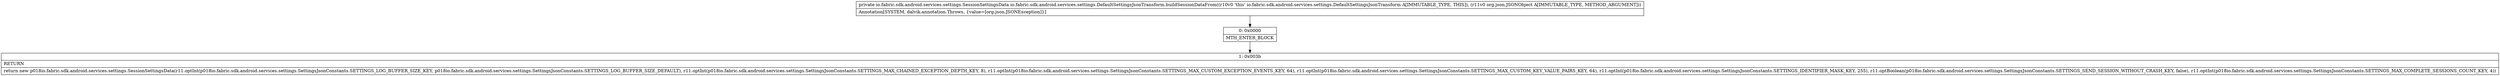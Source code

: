 digraph "CFG forio.fabric.sdk.android.services.settings.DefaultSettingsJsonTransform.buildSessionDataFrom(Lorg\/json\/JSONObject;)Lio\/fabric\/sdk\/android\/services\/settings\/SessionSettingsData;" {
Node_0 [shape=record,label="{0\:\ 0x0000|MTH_ENTER_BLOCK\l}"];
Node_1 [shape=record,label="{1\:\ 0x003b|RETURN\l|return new p018io.fabric.sdk.android.services.settings.SessionSettingsData(r11.optInt(p018io.fabric.sdk.android.services.settings.SettingsJsonConstants.SETTINGS_LOG_BUFFER_SIZE_KEY, p018io.fabric.sdk.android.services.settings.SettingsJsonConstants.SETTINGS_LOG_BUFFER_SIZE_DEFAULT), r11.optInt(p018io.fabric.sdk.android.services.settings.SettingsJsonConstants.SETTINGS_MAX_CHAINED_EXCEPTION_DEPTH_KEY, 8), r11.optInt(p018io.fabric.sdk.android.services.settings.SettingsJsonConstants.SETTINGS_MAX_CUSTOM_EXCEPTION_EVENTS_KEY, 64), r11.optInt(p018io.fabric.sdk.android.services.settings.SettingsJsonConstants.SETTINGS_MAX_CUSTOM_KEY_VALUE_PAIRS_KEY, 64), r11.optInt(p018io.fabric.sdk.android.services.settings.SettingsJsonConstants.SETTINGS_IDENTIFIER_MASK_KEY, 255), r11.optBoolean(p018io.fabric.sdk.android.services.settings.SettingsJsonConstants.SETTINGS_SEND_SESSION_WITHOUT_CRASH_KEY, false), r11.optInt(p018io.fabric.sdk.android.services.settings.SettingsJsonConstants.SETTINGS_MAX_COMPLETE_SESSIONS_COUNT_KEY, 4))\l}"];
MethodNode[shape=record,label="{private io.fabric.sdk.android.services.settings.SessionSettingsData io.fabric.sdk.android.services.settings.DefaultSettingsJsonTransform.buildSessionDataFrom((r10v0 'this' io.fabric.sdk.android.services.settings.DefaultSettingsJsonTransform A[IMMUTABLE_TYPE, THIS]), (r11v0 org.json.JSONObject A[IMMUTABLE_TYPE, METHOD_ARGUMENT]))  | Annotation[SYSTEM, dalvik.annotation.Throws, \{value=[org.json.JSONException]\}]\l}"];
MethodNode -> Node_0;
Node_0 -> Node_1;
}

